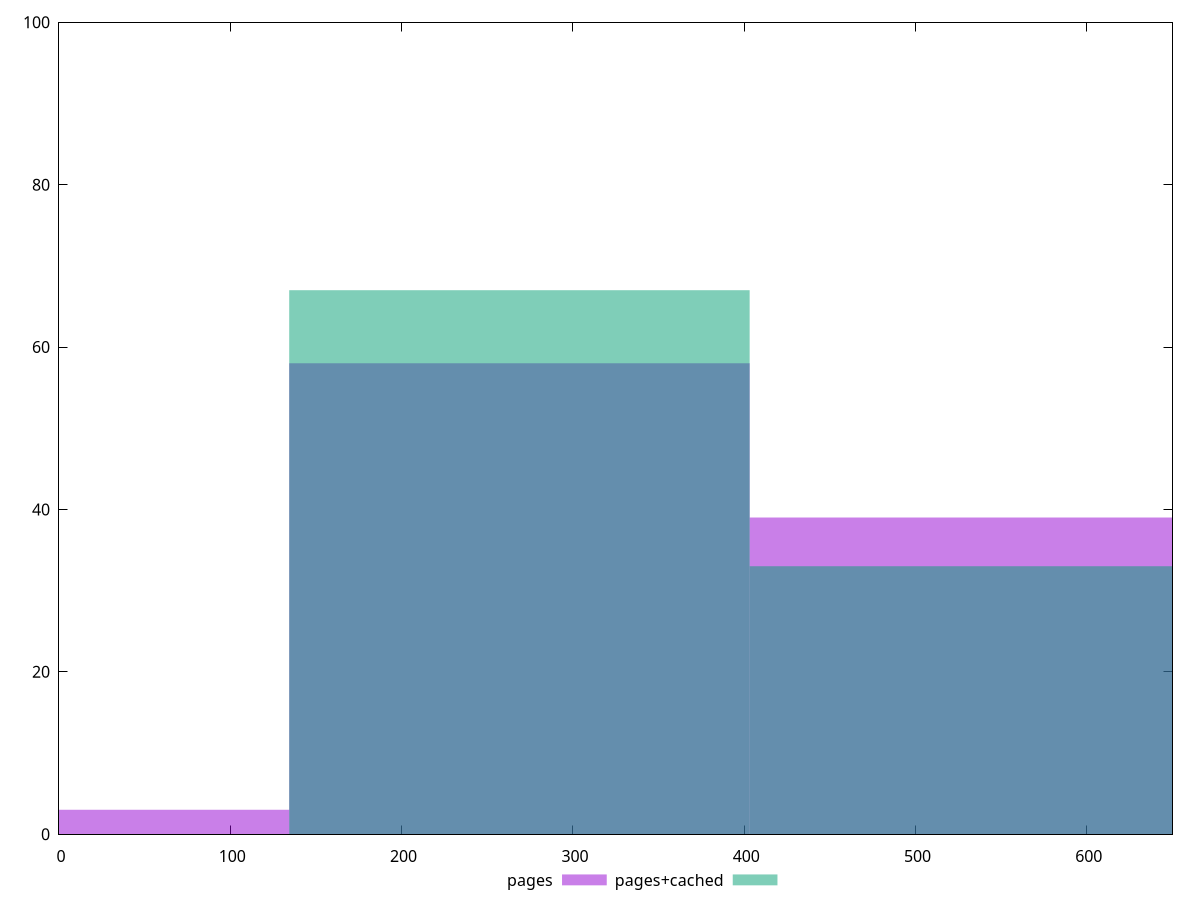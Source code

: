 reset

$pages <<EOF
268.7739899968409 58
537.5479799936818 39
0 3
EOF

$pagesCached <<EOF
268.7739899968409 67
537.5479799936818 33
EOF

set key outside below
set boxwidth 268.7739899968409
set xrange [0:650]
set yrange [0:100]
set trange [0:100]
set style fill transparent solid 0.5 noborder
set terminal svg size 640, 500 enhanced background rgb 'white'
set output "report_00015_2021-02-09T16-11-33.973Z/uses-webp-images/comparison/histogram/0_vs_1.svg"

plot $pages title "pages" with boxes, \
     $pagesCached title "pages+cached" with boxes

reset
